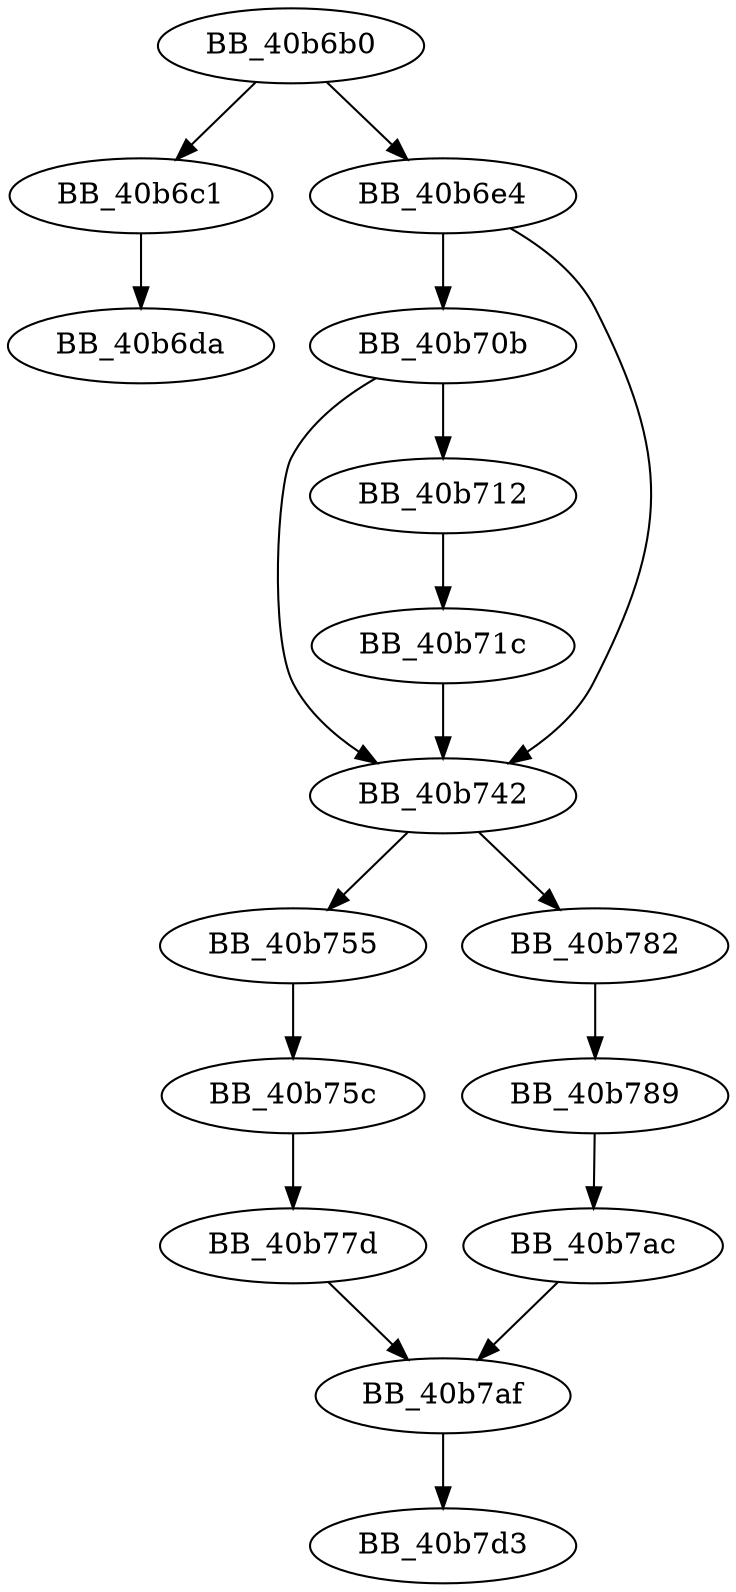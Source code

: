DiGraph sub_40B6B0{
BB_40b6b0->BB_40b6c1
BB_40b6b0->BB_40b6e4
BB_40b6c1->BB_40b6da
BB_40b6e4->BB_40b70b
BB_40b6e4->BB_40b742
BB_40b70b->BB_40b712
BB_40b70b->BB_40b742
BB_40b712->BB_40b71c
BB_40b71c->BB_40b742
BB_40b742->BB_40b755
BB_40b742->BB_40b782
BB_40b755->BB_40b75c
BB_40b75c->BB_40b77d
BB_40b77d->BB_40b7af
BB_40b782->BB_40b789
BB_40b789->BB_40b7ac
BB_40b7ac->BB_40b7af
BB_40b7af->BB_40b7d3
}
